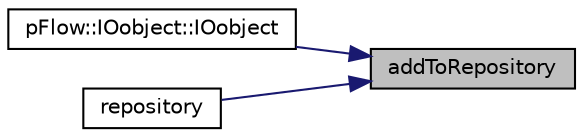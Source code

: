 digraph "addToRepository"
{
 // LATEX_PDF_SIZE
  edge [fontname="Helvetica",fontsize="10",labelfontname="Helvetica",labelfontsize="10"];
  node [fontname="Helvetica",fontsize="10",shape=record];
  rankdir="RL";
  Node1 [label="addToRepository",height=0.2,width=0.4,color="black", fillcolor="grey75", style="filled", fontcolor="black",tooltip="add repository to this repository return false if the name already exists"];
  Node1 -> Node2 [dir="back",color="midnightblue",fontsize="10",style="solid",fontname="Helvetica"];
  Node2 [label="pFlow::IOobject::IOobject",height=0.2,width=0.4,color="black", fillcolor="white", style="filled",URL="$classpFlow_1_1IOobject.html#aad269ef21d55c3c31022045b90075823",tooltip=" "];
  Node1 -> Node3 [dir="back",color="midnightblue",fontsize="10",style="solid",fontname="Helvetica"];
  Node3 [label="repository",height=0.2,width=0.4,color="black", fillcolor="white", style="filled",URL="$classpFlow_1_1repository.html#a3c7f61efa6825420813172d57a6e82c6",tooltip=" "];
}
